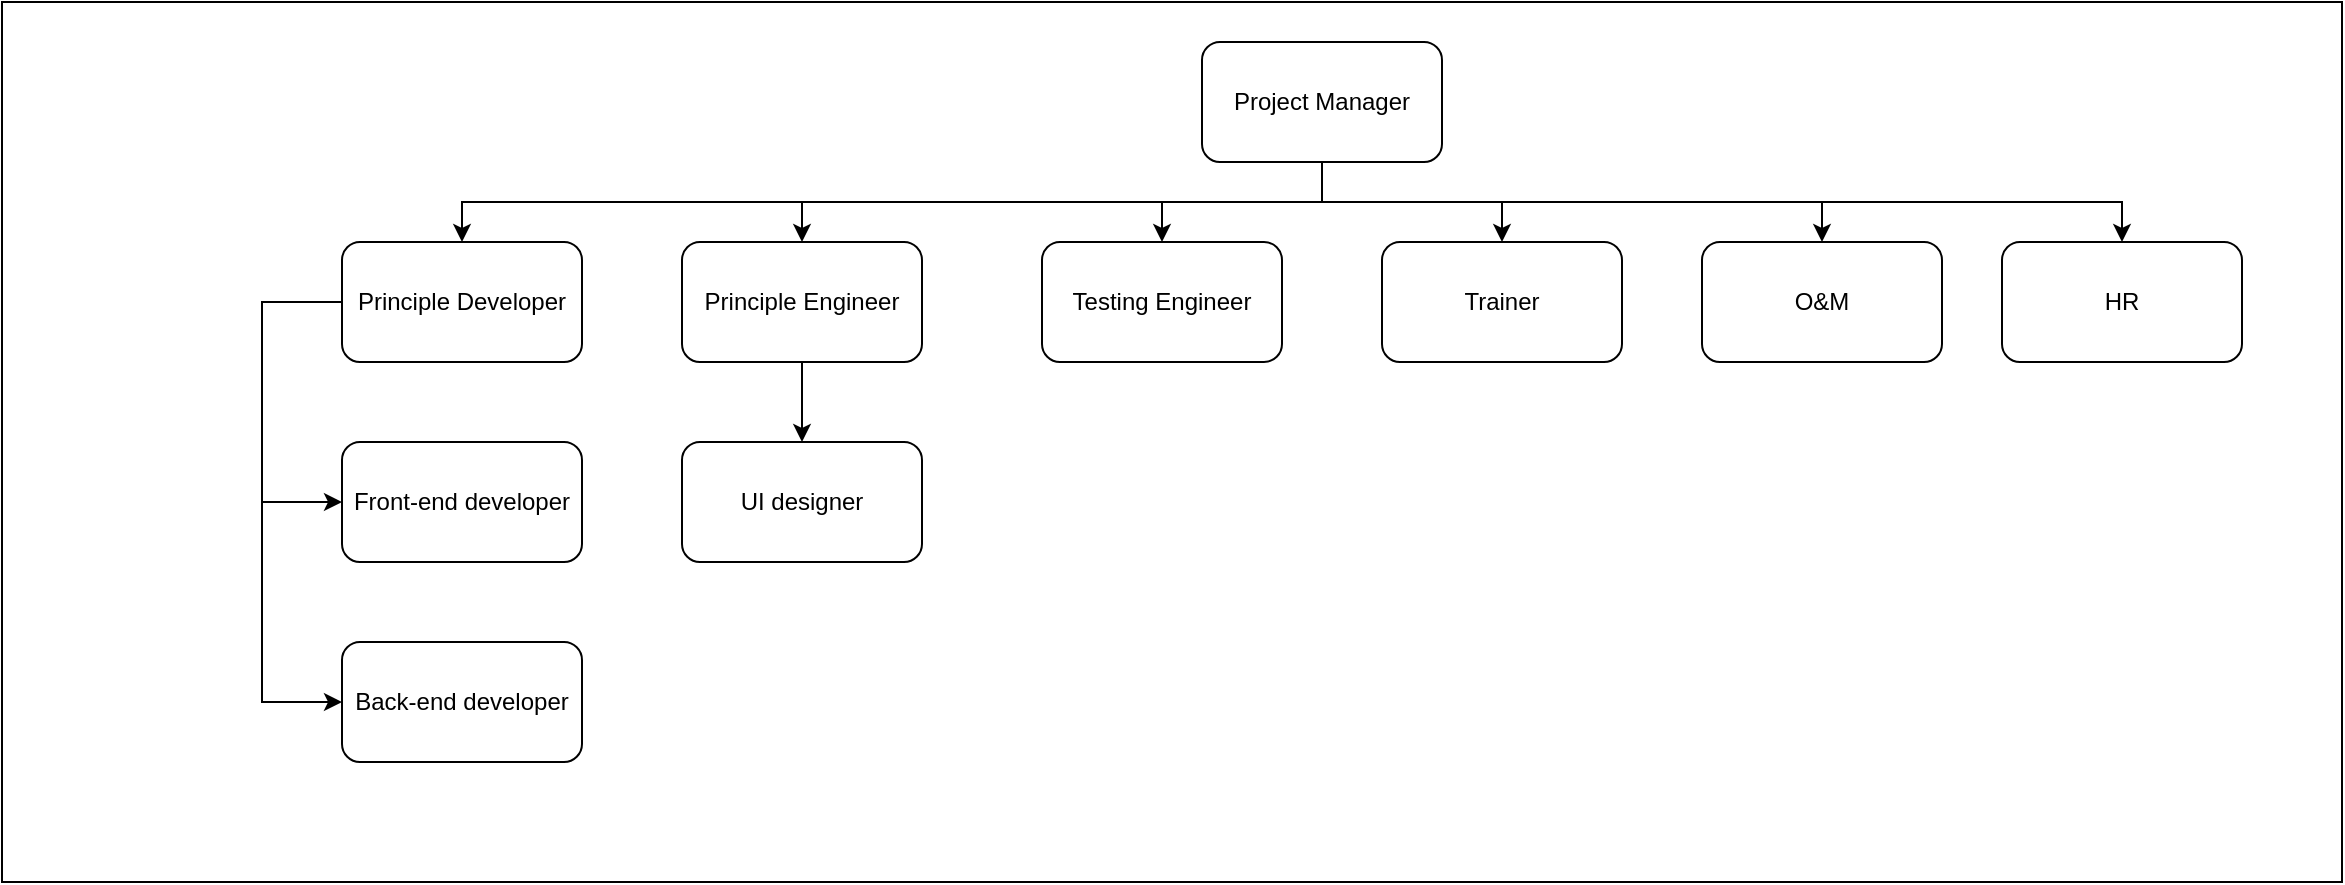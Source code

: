 <mxfile version="16.5.1" type="device"><diagram id="TbSvvEQ2v_Xq2qazkarr" name="第 1 页"><mxGraphModel dx="2013" dy="581" grid="1" gridSize="10" guides="1" tooltips="1" connect="1" arrows="1" fold="1" page="1" pageScale="1" pageWidth="827" pageHeight="1169" math="0" shadow="0"><root><mxCell id="0"/><mxCell id="1" parent="0"/><mxCell id="Vq2bobwQJOYC_GqAi5Gl-21" value="" style="rounded=0;whiteSpace=wrap;html=1;" parent="1" vertex="1"><mxGeometry x="-80" y="10" width="1170" height="440" as="geometry"/></mxCell><mxCell id="Vq2bobwQJOYC_GqAi5Gl-1" value="Project Manager" style="rounded=1;whiteSpace=wrap;html=1;" parent="1" vertex="1"><mxGeometry x="520" y="30" width="120" height="60" as="geometry"/></mxCell><mxCell id="Vq2bobwQJOYC_GqAi5Gl-2" value="Principle Developer" style="rounded=1;whiteSpace=wrap;html=1;" parent="1" vertex="1"><mxGeometry x="90" y="130" width="120" height="60" as="geometry"/></mxCell><mxCell id="Vq2bobwQJOYC_GqAi5Gl-5" value="Testing Engineer" style="rounded=1;whiteSpace=wrap;html=1;" parent="1" vertex="1"><mxGeometry x="440" y="130" width="120" height="60" as="geometry"/></mxCell><mxCell id="Vq2bobwQJOYC_GqAi5Gl-6" value="Principle Engineer" style="rounded=1;whiteSpace=wrap;html=1;" parent="1" vertex="1"><mxGeometry x="260" y="130" width="120" height="60" as="geometry"/></mxCell><mxCell id="Vq2bobwQJOYC_GqAi5Gl-8" value="&lt;span&gt;Trainer&lt;/span&gt;" style="rounded=1;whiteSpace=wrap;html=1;" parent="1" vertex="1"><mxGeometry x="610" y="130" width="120" height="60" as="geometry"/></mxCell><mxCell id="Vq2bobwQJOYC_GqAi5Gl-9" value="" style="endArrow=classic;html=1;rounded=0;exitX=0.5;exitY=1;exitDx=0;exitDy=0;entryX=0.5;entryY=0;entryDx=0;entryDy=0;edgeStyle=orthogonalEdgeStyle;" parent="1" source="Vq2bobwQJOYC_GqAi5Gl-1" target="Vq2bobwQJOYC_GqAi5Gl-2" edge="1"><mxGeometry width="50" height="50" relative="1" as="geometry"><mxPoint x="530" y="220" as="sourcePoint"/><mxPoint x="580" y="170" as="targetPoint"/></mxGeometry></mxCell><mxCell id="Vq2bobwQJOYC_GqAi5Gl-10" value="" style="endArrow=classic;html=1;rounded=0;exitX=0.5;exitY=1;exitDx=0;exitDy=0;entryX=0.5;entryY=0;entryDx=0;entryDy=0;edgeStyle=orthogonalEdgeStyle;" parent="1" source="Vq2bobwQJOYC_GqAi5Gl-1" target="Vq2bobwQJOYC_GqAi5Gl-6" edge="1"><mxGeometry width="50" height="50" relative="1" as="geometry"><mxPoint x="530" y="220" as="sourcePoint"/><mxPoint x="580" y="170" as="targetPoint"/></mxGeometry></mxCell><mxCell id="Vq2bobwQJOYC_GqAi5Gl-11" value="" style="endArrow=classic;html=1;rounded=0;exitX=0.5;exitY=1;exitDx=0;exitDy=0;entryX=0.5;entryY=0;entryDx=0;entryDy=0;edgeStyle=orthogonalEdgeStyle;" parent="1" source="Vq2bobwQJOYC_GqAi5Gl-1" target="Vq2bobwQJOYC_GqAi5Gl-5" edge="1"><mxGeometry width="50" height="50" relative="1" as="geometry"><mxPoint x="530" y="220" as="sourcePoint"/><mxPoint x="580" y="170" as="targetPoint"/></mxGeometry></mxCell><mxCell id="Vq2bobwQJOYC_GqAi5Gl-14" value="" style="endArrow=classic;html=1;rounded=0;exitX=0.5;exitY=1;exitDx=0;exitDy=0;entryX=0.5;entryY=0;entryDx=0;entryDy=0;edgeStyle=orthogonalEdgeStyle;" parent="1" source="Vq2bobwQJOYC_GqAi5Gl-1" target="Vq2bobwQJOYC_GqAi5Gl-8" edge="1"><mxGeometry width="50" height="50" relative="1" as="geometry"><mxPoint x="530" y="220" as="sourcePoint"/><mxPoint x="580" y="170" as="targetPoint"/></mxGeometry></mxCell><mxCell id="Vq2bobwQJOYC_GqAi5Gl-15" value="Front-end developer" style="rounded=1;whiteSpace=wrap;html=1;" parent="1" vertex="1"><mxGeometry x="90" y="230" width="120" height="60" as="geometry"/></mxCell><mxCell id="Vq2bobwQJOYC_GqAi5Gl-16" value="Back-end developer" style="rounded=1;whiteSpace=wrap;html=1;" parent="1" vertex="1"><mxGeometry x="90" y="330" width="120" height="60" as="geometry"/></mxCell><mxCell id="Vq2bobwQJOYC_GqAi5Gl-17" value="UI designer" style="rounded=1;whiteSpace=wrap;html=1;" parent="1" vertex="1"><mxGeometry x="260" y="230" width="120" height="60" as="geometry"/></mxCell><mxCell id="Vq2bobwQJOYC_GqAi5Gl-18" value="" style="endArrow=classic;html=1;rounded=0;exitX=0;exitY=0.5;exitDx=0;exitDy=0;entryX=0;entryY=0.5;entryDx=0;entryDy=0;edgeStyle=orthogonalEdgeStyle;" parent="1" source="Vq2bobwQJOYC_GqAi5Gl-2" target="Vq2bobwQJOYC_GqAi5Gl-15" edge="1"><mxGeometry width="50" height="50" relative="1" as="geometry"><mxPoint x="320" y="220" as="sourcePoint"/><mxPoint x="370" y="170" as="targetPoint"/><Array as="points"><mxPoint x="50" y="160"/><mxPoint x="50" y="260"/></Array></mxGeometry></mxCell><mxCell id="Vq2bobwQJOYC_GqAi5Gl-19" value="" style="endArrow=classic;html=1;rounded=0;exitX=0;exitY=0.5;exitDx=0;exitDy=0;entryX=0;entryY=0.5;entryDx=0;entryDy=0;edgeStyle=orthogonalEdgeStyle;" parent="1" source="Vq2bobwQJOYC_GqAi5Gl-2" target="Vq2bobwQJOYC_GqAi5Gl-16" edge="1"><mxGeometry width="50" height="50" relative="1" as="geometry"><mxPoint x="320" y="220" as="sourcePoint"/><mxPoint x="370" y="170" as="targetPoint"/><Array as="points"><mxPoint x="50" y="160"/><mxPoint x="50" y="360"/></Array></mxGeometry></mxCell><mxCell id="Vq2bobwQJOYC_GqAi5Gl-20" value="" style="endArrow=classic;html=1;rounded=0;exitX=0.5;exitY=1;exitDx=0;exitDy=0;entryX=0.5;entryY=0;entryDx=0;entryDy=0;" parent="1" source="Vq2bobwQJOYC_GqAi5Gl-6" target="Vq2bobwQJOYC_GqAi5Gl-17" edge="1"><mxGeometry width="50" height="50" relative="1" as="geometry"><mxPoint x="320" y="220" as="sourcePoint"/><mxPoint x="370" y="170" as="targetPoint"/></mxGeometry></mxCell><mxCell id="evNW_aGUrzIGWv_EAVGJ-1" value="&lt;span&gt;O&amp;amp;M&lt;/span&gt;" style="rounded=1;whiteSpace=wrap;html=1;" vertex="1" parent="1"><mxGeometry x="770" y="130" width="120" height="60" as="geometry"/></mxCell><mxCell id="evNW_aGUrzIGWv_EAVGJ-2" value="&lt;span&gt;HR&lt;/span&gt;" style="rounded=1;whiteSpace=wrap;html=1;" vertex="1" parent="1"><mxGeometry x="920" y="130" width="120" height="60" as="geometry"/></mxCell><mxCell id="evNW_aGUrzIGWv_EAVGJ-4" value="" style="endArrow=classic;html=1;rounded=0;exitX=0.5;exitY=1;exitDx=0;exitDy=0;entryX=0.5;entryY=0;entryDx=0;entryDy=0;edgeStyle=orthogonalEdgeStyle;" edge="1" parent="1" source="Vq2bobwQJOYC_GqAi5Gl-1" target="evNW_aGUrzIGWv_EAVGJ-2"><mxGeometry width="50" height="50" relative="1" as="geometry"><mxPoint x="500" y="330" as="sourcePoint"/><mxPoint x="550" y="280" as="targetPoint"/></mxGeometry></mxCell><mxCell id="evNW_aGUrzIGWv_EAVGJ-5" value="" style="endArrow=classic;html=1;rounded=0;exitX=0.5;exitY=1;exitDx=0;exitDy=0;entryX=0.5;entryY=0;entryDx=0;entryDy=0;edgeStyle=orthogonalEdgeStyle;" edge="1" parent="1" source="Vq2bobwQJOYC_GqAi5Gl-1" target="evNW_aGUrzIGWv_EAVGJ-1"><mxGeometry width="50" height="50" relative="1" as="geometry"><mxPoint x="500" y="330" as="sourcePoint"/><mxPoint x="550" y="280" as="targetPoint"/></mxGeometry></mxCell></root></mxGraphModel></diagram></mxfile>